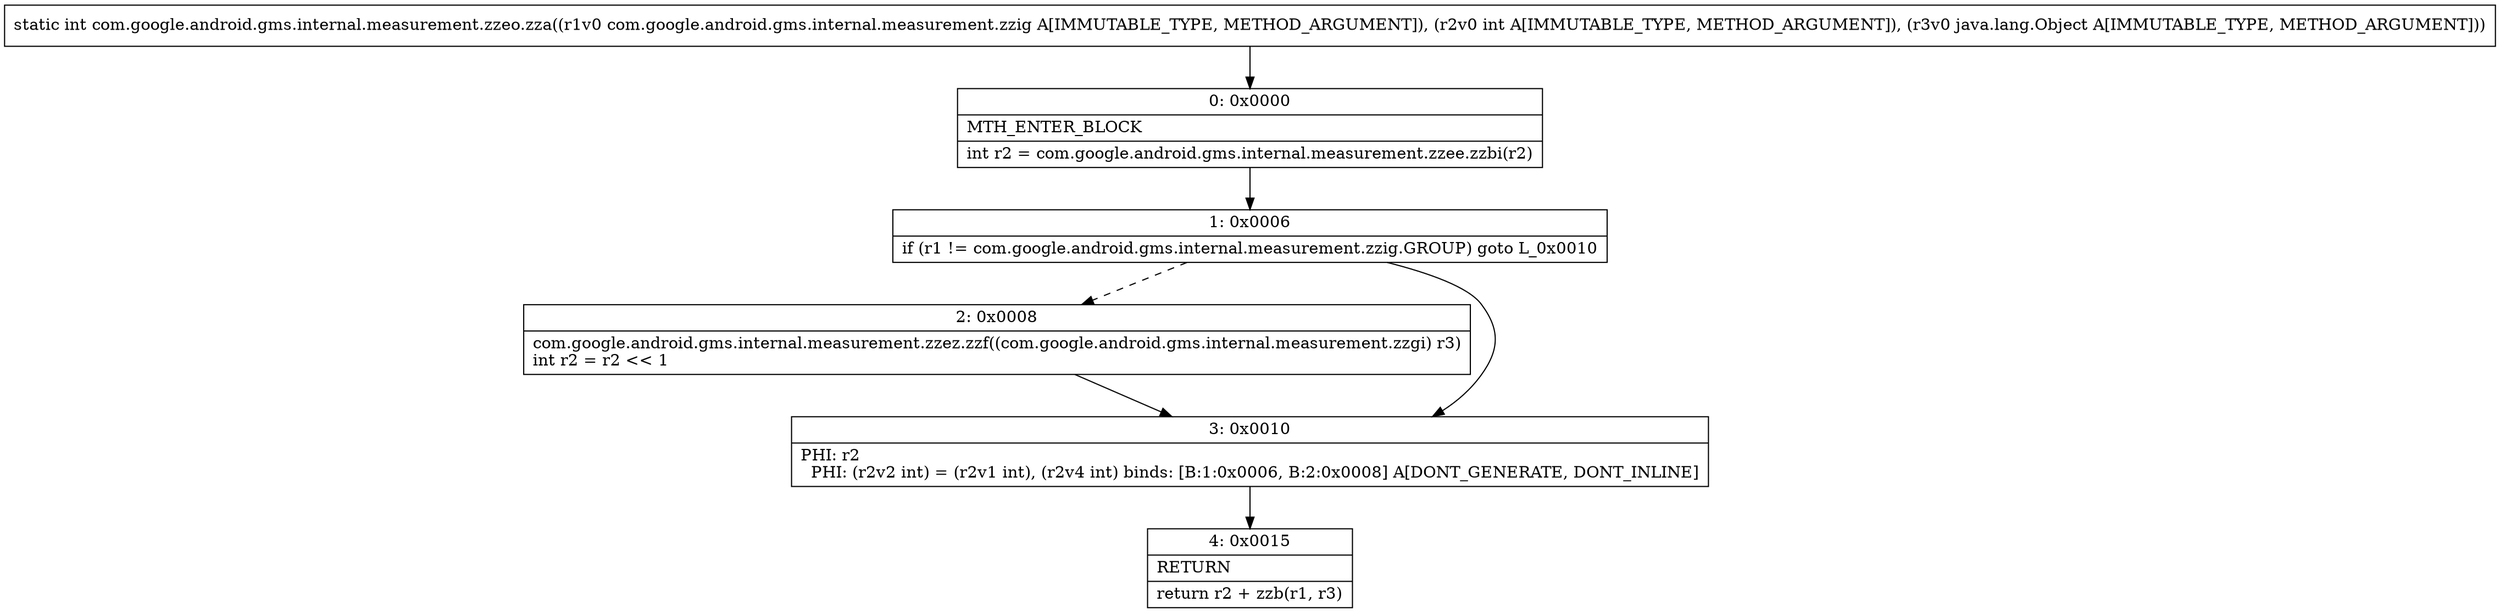 digraph "CFG forcom.google.android.gms.internal.measurement.zzeo.zza(Lcom\/google\/android\/gms\/internal\/measurement\/zzig;ILjava\/lang\/Object;)I" {
Node_0 [shape=record,label="{0\:\ 0x0000|MTH_ENTER_BLOCK\l|int r2 = com.google.android.gms.internal.measurement.zzee.zzbi(r2)\l}"];
Node_1 [shape=record,label="{1\:\ 0x0006|if (r1 != com.google.android.gms.internal.measurement.zzig.GROUP) goto L_0x0010\l}"];
Node_2 [shape=record,label="{2\:\ 0x0008|com.google.android.gms.internal.measurement.zzez.zzf((com.google.android.gms.internal.measurement.zzgi) r3)\lint r2 = r2 \<\< 1\l}"];
Node_3 [shape=record,label="{3\:\ 0x0010|PHI: r2 \l  PHI: (r2v2 int) = (r2v1 int), (r2v4 int) binds: [B:1:0x0006, B:2:0x0008] A[DONT_GENERATE, DONT_INLINE]\l}"];
Node_4 [shape=record,label="{4\:\ 0x0015|RETURN\l|return r2 + zzb(r1, r3)\l}"];
MethodNode[shape=record,label="{static int com.google.android.gms.internal.measurement.zzeo.zza((r1v0 com.google.android.gms.internal.measurement.zzig A[IMMUTABLE_TYPE, METHOD_ARGUMENT]), (r2v0 int A[IMMUTABLE_TYPE, METHOD_ARGUMENT]), (r3v0 java.lang.Object A[IMMUTABLE_TYPE, METHOD_ARGUMENT])) }"];
MethodNode -> Node_0;
Node_0 -> Node_1;
Node_1 -> Node_2[style=dashed];
Node_1 -> Node_3;
Node_2 -> Node_3;
Node_3 -> Node_4;
}

